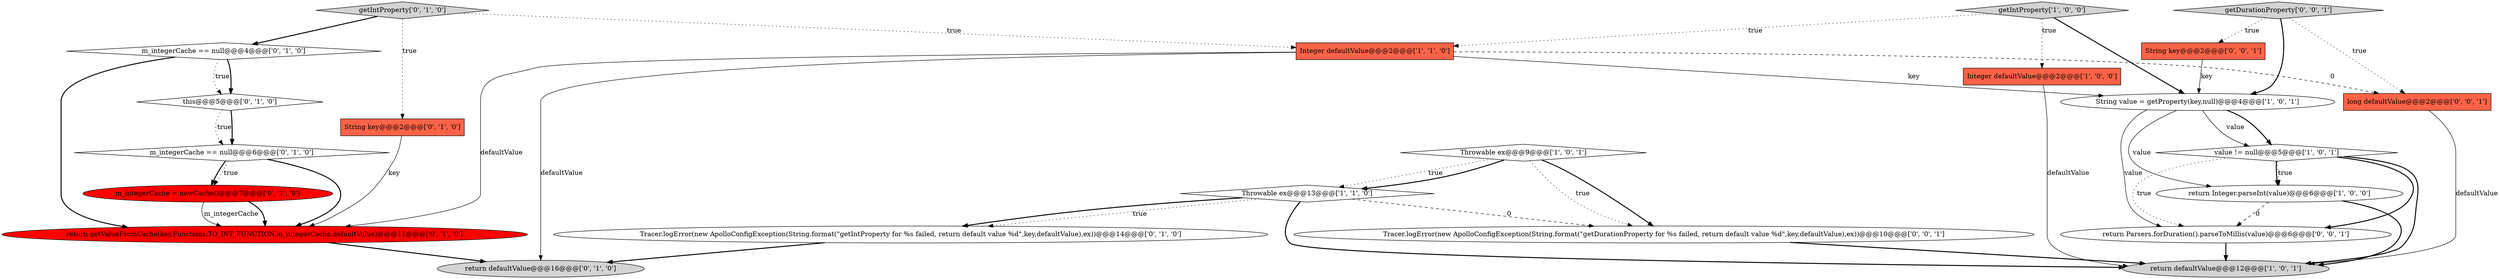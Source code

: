 digraph {
22 [style = filled, label = "return Parsers.forDuration().parseToMillis(value)@@@6@@@['0', '0', '1']", fillcolor = white, shape = ellipse image = "AAA0AAABBB3BBB"];
5 [style = filled, label = "Integer defaultValue@@@2@@@['1', '0', '0']", fillcolor = tomato, shape = box image = "AAA0AAABBB1BBB"];
2 [style = filled, label = "Throwable ex@@@9@@@['1', '0', '1']", fillcolor = white, shape = diamond image = "AAA0AAABBB1BBB"];
9 [style = filled, label = "Tracer.logError(new ApolloConfigException(String.format(\"getIntProperty for %s failed, return default value %d\",key,defaultValue),ex))@@@14@@@['0', '1', '0']", fillcolor = white, shape = ellipse image = "AAA0AAABBB2BBB"];
3 [style = filled, label = "value != null@@@5@@@['1', '0', '1']", fillcolor = white, shape = diamond image = "AAA0AAABBB1BBB"];
8 [style = filled, label = "String value = getProperty(key,null)@@@4@@@['1', '0', '1']", fillcolor = white, shape = ellipse image = "AAA0AAABBB1BBB"];
14 [style = filled, label = "return defaultValue@@@16@@@['0', '1', '0']", fillcolor = lightgray, shape = ellipse image = "AAA0AAABBB2BBB"];
1 [style = filled, label = "return Integer.parseInt(value)@@@6@@@['1', '0', '0']", fillcolor = white, shape = ellipse image = "AAA0AAABBB1BBB"];
12 [style = filled, label = "getIntProperty['0', '1', '0']", fillcolor = lightgray, shape = diamond image = "AAA0AAABBB2BBB"];
13 [style = filled, label = "m_integerCache == null@@@6@@@['0', '1', '0']", fillcolor = white, shape = diamond image = "AAA0AAABBB2BBB"];
17 [style = filled, label = "m_integerCache == null@@@4@@@['0', '1', '0']", fillcolor = white, shape = diamond image = "AAA0AAABBB2BBB"];
10 [style = filled, label = "m_integerCache = newCache()@@@7@@@['0', '1', '0']", fillcolor = red, shape = ellipse image = "AAA1AAABBB2BBB"];
11 [style = filled, label = "this@@@5@@@['0', '1', '0']", fillcolor = white, shape = diamond image = "AAA0AAABBB2BBB"];
0 [style = filled, label = "getIntProperty['1', '0', '0']", fillcolor = lightgray, shape = diamond image = "AAA0AAABBB1BBB"];
6 [style = filled, label = "Integer defaultValue@@@2@@@['1', '1', '0']", fillcolor = tomato, shape = box image = "AAA0AAABBB1BBB"];
18 [style = filled, label = "Tracer.logError(new ApolloConfigException(String.format(\"getDurationProperty for %s failed, return default value %d\",key,defaultValue),ex))@@@10@@@['0', '0', '1']", fillcolor = white, shape = ellipse image = "AAA0AAABBB3BBB"];
19 [style = filled, label = "String key@@@2@@@['0', '0', '1']", fillcolor = tomato, shape = box image = "AAA0AAABBB3BBB"];
21 [style = filled, label = "long defaultValue@@@2@@@['0', '0', '1']", fillcolor = tomato, shape = box image = "AAA0AAABBB3BBB"];
4 [style = filled, label = "return defaultValue@@@12@@@['1', '0', '1']", fillcolor = lightgray, shape = ellipse image = "AAA0AAABBB1BBB"];
16 [style = filled, label = "String key@@@2@@@['0', '1', '0']", fillcolor = tomato, shape = box image = "AAA0AAABBB2BBB"];
20 [style = filled, label = "getDurationProperty['0', '0', '1']", fillcolor = lightgray, shape = diamond image = "AAA0AAABBB3BBB"];
7 [style = filled, label = "Throwable ex@@@13@@@['1', '1', '0']", fillcolor = white, shape = diamond image = "AAA0AAABBB1BBB"];
15 [style = filled, label = "return getValueFromCache(key,Functions.TO_INT_FUNCTION,m_integerCache,defaultValue)@@@11@@@['0', '1', '0']", fillcolor = red, shape = ellipse image = "AAA1AAABBB2BBB"];
13->10 [style = bold, label=""];
6->21 [style = dashed, label="0"];
1->4 [style = bold, label=""];
0->5 [style = dotted, label="true"];
10->15 [style = bold, label=""];
7->18 [style = dashed, label="0"];
3->1 [style = bold, label=""];
15->14 [style = bold, label=""];
8->1 [style = solid, label="value"];
8->3 [style = solid, label="value"];
6->14 [style = solid, label="defaultValue"];
8->3 [style = bold, label=""];
21->4 [style = solid, label="defaultValue"];
12->17 [style = bold, label=""];
17->11 [style = dotted, label="true"];
2->18 [style = bold, label=""];
20->21 [style = dotted, label="true"];
7->4 [style = bold, label=""];
8->22 [style = solid, label="value"];
11->13 [style = dotted, label="true"];
7->9 [style = dotted, label="true"];
0->6 [style = dotted, label="true"];
3->22 [style = bold, label=""];
13->10 [style = dotted, label="true"];
3->4 [style = bold, label=""];
16->15 [style = solid, label="key"];
10->15 [style = solid, label="m_integerCache"];
2->18 [style = dotted, label="true"];
1->22 [style = dashed, label="0"];
22->4 [style = bold, label=""];
7->9 [style = bold, label=""];
20->8 [style = bold, label=""];
18->4 [style = bold, label=""];
12->16 [style = dotted, label="true"];
12->6 [style = dotted, label="true"];
6->8 [style = solid, label="key"];
2->7 [style = dotted, label="true"];
11->13 [style = bold, label=""];
5->4 [style = solid, label="defaultValue"];
0->8 [style = bold, label=""];
17->15 [style = bold, label=""];
9->14 [style = bold, label=""];
3->22 [style = dotted, label="true"];
20->19 [style = dotted, label="true"];
13->15 [style = bold, label=""];
2->7 [style = bold, label=""];
19->8 [style = solid, label="key"];
3->1 [style = dotted, label="true"];
6->15 [style = solid, label="defaultValue"];
17->11 [style = bold, label=""];
}
